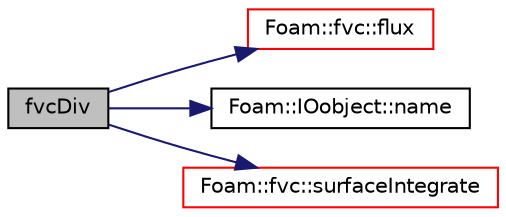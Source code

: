 digraph "fvcDiv"
{
  bgcolor="transparent";
  edge [fontname="Helvetica",fontsize="10",labelfontname="Helvetica",labelfontsize="10"];
  node [fontname="Helvetica",fontsize="10",shape=record];
  rankdir="LR";
  Node1 [label="fvcDiv",height=0.2,width=0.4,color="black", fillcolor="grey75", style="filled", fontcolor="black"];
  Node1 -> Node2 [color="midnightblue",fontsize="10",style="solid",fontname="Helvetica"];
  Node2 [label="Foam::fvc::flux",height=0.2,width=0.4,color="red",URL="$a10768.html#ae13d777d84cef9a101ae5a61d5ce29af"];
  Node1 -> Node3 [color="midnightblue",fontsize="10",style="solid",fontname="Helvetica"];
  Node3 [label="Foam::IOobject::name",height=0.2,width=0.4,color="black",URL="$a01179.html#a75b72488d2e82151b025744974919d5d",tooltip="Return name. "];
  Node1 -> Node4 [color="midnightblue",fontsize="10",style="solid",fontname="Helvetica"];
  Node4 [label="Foam::fvc::surfaceIntegrate",height=0.2,width=0.4,color="red",URL="$a10768.html#aba5bf4c91953aa61f90bc35f6d487fd6"];
}
